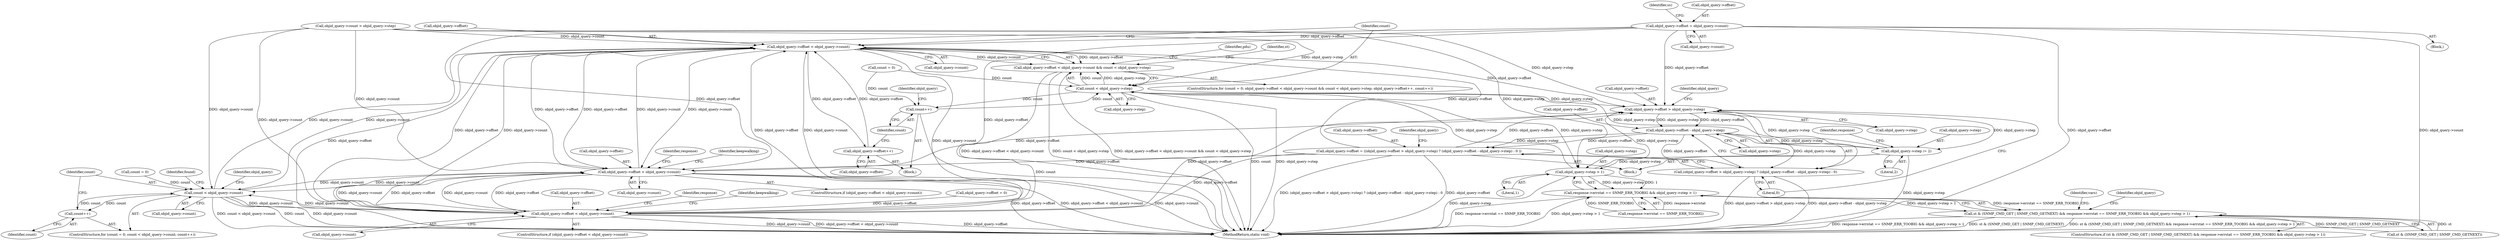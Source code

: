 digraph "0_php_cab1c3b3708eead315e033359d07049b23b147a3_5@pointer" {
"1000188" [label="(Call,objid_query->offset = objid_query->count)"];
"1000326" [label="(Call,objid_query->offset < objid_query->count)"];
"1000325" [label="(Call,objid_query->offset < objid_query->count && count < objid_query->step)"];
"1000339" [label="(Call,objid_query->offset++)"];
"1000482" [label="(Call,objid_query->offset < objid_query->count)"];
"1000652" [label="(Call,count < objid_query->count)"];
"1000657" [label="(Call,count++)"];
"1000928" [label="(Call,objid_query->offset < objid_query->count)"];
"1001035" [label="(Call,objid_query->offset > objid_query->step)"];
"1001042" [label="(Call,objid_query->offset - objid_query->step)"];
"1001030" [label="(Call,objid_query->offset = ((objid_query->offset > objid_query->step) ? (objid_query->offset - objid_query->step) : 0 ))"];
"1001034" [label="(Call,(objid_query->offset > objid_query->step) ? (objid_query->offset - objid_query->step) : 0)"];
"1001050" [label="(Call,objid_query->step /= 2)"];
"1000333" [label="(Call,count < objid_query->step)"];
"1000343" [label="(Call,count++)"];
"1001024" [label="(Call,objid_query->step > 1)"];
"1001018" [label="(Call,response->errstat == SNMP_ERR_TOOBIG && objid_query->step > 1)"];
"1001012" [label="(Call,st & (SNMP_CMD_GET | SNMP_CMD_GETNEXT) && response->errstat == SNMP_ERR_TOOBIG && objid_query->step > 1)"];
"1001035" [label="(Call,objid_query->offset > objid_query->step)"];
"1000653" [label="(Identifier,count)"];
"1000343" [label="(Call,count++)"];
"1000328" [label="(Identifier,objid_query)"];
"1001049" [label="(Literal,0)"];
"1001029" [label="(Block,)"];
"1000648" [label="(ControlStructure,for (count = 0; count < objid_query->count; count++))"];
"1001152" [label="(Identifier,response)"];
"1000937" [label="(Identifier,keepwalking)"];
"1001039" [label="(Call,objid_query->step)"];
"1000603" [label="(Call,objid_query->offset = 0)"];
"1000666" [label="(Identifier,objid_query)"];
"1000482" [label="(Call,objid_query->offset < objid_query->count)"];
"1000321" [label="(ControlStructure,for (count = 0; objid_query->offset < objid_query->count && count < objid_query->step; objid_query->offset++, count++))"];
"1001025" [label="(Call,objid_query->step)"];
"1001024" [label="(Call,objid_query->step > 1)"];
"1001011" [label="(ControlStructure,if (st & (SNMP_CMD_GET | SNMP_CMD_GETNEXT) && response->errstat == SNMP_ERR_TOOBIG && objid_query->step > 1))"];
"1000218" [label="(Call,objid_query->count > objid_query->step)"];
"1000658" [label="(Identifier,count)"];
"1001034" [label="(Call,(objid_query->offset > objid_query->step) ? (objid_query->offset - objid_query->step) : 0)"];
"1001056" [label="(Identifier,response)"];
"1000322" [label="(Call,count = 0)"];
"1000446" [label="(Identifier,pdu)"];
"1000192" [label="(Call,objid_query->count)"];
"1000327" [label="(Call,objid_query->offset)"];
"1000654" [label="(Call,objid_query->count)"];
"1000932" [label="(Call,objid_query->count)"];
"1000481" [label="(ControlStructure,if (objid_query->offset < objid_query->count))"];
"1001012" [label="(Call,st & (SNMP_CMD_GET | SNMP_CMD_GETNEXT) && response->errstat == SNMP_ERR_TOOBIG && objid_query->step > 1)"];
"1001019" [label="(Call,response->errstat == SNMP_ERR_TOOBIG)"];
"1000325" [label="(Call,objid_query->offset < objid_query->count && count < objid_query->step)"];
"1001062" [label="(Identifier,vars)"];
"1000929" [label="(Call,objid_query->offset)"];
"1001051" [label="(Call,objid_query->step)"];
"1001158" [label="(MethodReturn,static void)"];
"1000495" [label="(Identifier,response)"];
"1000649" [label="(Call,count = 0)"];
"1000198" [label="(Identifier,ss)"];
"1001013" [label="(Call,st & (SNMP_CMD_GET | SNMP_CMD_GETNEXT))"];
"1000348" [label="(Identifier,st)"];
"1000344" [label="(Identifier,count)"];
"1000338" [label="(Block,)"];
"1000657" [label="(Call,count++)"];
"1000491" [label="(Identifier,keepwalking)"];
"1001031" [label="(Call,objid_query->offset)"];
"1001030" [label="(Call,objid_query->offset = ((objid_query->offset > objid_query->step) ? (objid_query->offset - objid_query->step) : 0 ))"];
"1000486" [label="(Call,objid_query->count)"];
"1000335" [label="(Call,objid_query->step)"];
"1001043" [label="(Call,objid_query->offset)"];
"1000330" [label="(Call,objid_query->count)"];
"1001018" [label="(Call,response->errstat == SNMP_ERR_TOOBIG && objid_query->step > 1)"];
"1001052" [label="(Identifier,objid_query)"];
"1000928" [label="(Call,objid_query->offset < objid_query->count)"];
"1001044" [label="(Identifier,objid_query)"];
"1000326" [label="(Call,objid_query->offset < objid_query->count)"];
"1000652" [label="(Call,count < objid_query->count)"];
"1000334" [label="(Identifier,count)"];
"1000339" [label="(Call,objid_query->offset++)"];
"1000927" [label="(ControlStructure,if (objid_query->offset < objid_query->count))"];
"1001054" [label="(Literal,2)"];
"1001032" [label="(Identifier,objid_query)"];
"1000340" [label="(Call,objid_query->offset)"];
"1000483" [label="(Call,objid_query->offset)"];
"1000188" [label="(Call,objid_query->offset = objid_query->count)"];
"1001050" [label="(Call,objid_query->step /= 2)"];
"1000155" [label="(Block,)"];
"1001046" [label="(Call,objid_query->step)"];
"1001028" [label="(Literal,1)"];
"1001042" [label="(Call,objid_query->offset - objid_query->step)"];
"1000189" [label="(Call,objid_query->offset)"];
"1000333" [label="(Call,count < objid_query->step)"];
"1000711" [label="(Identifier,found)"];
"1001036" [label="(Call,objid_query->offset)"];
"1000188" -> "1000155"  [label="AST: "];
"1000188" -> "1000192"  [label="CFG: "];
"1000189" -> "1000188"  [label="AST: "];
"1000192" -> "1000188"  [label="AST: "];
"1000198" -> "1000188"  [label="CFG: "];
"1000188" -> "1001158"  [label="DDG: objid_query->offset"];
"1000188" -> "1001158"  [label="DDG: objid_query->count"];
"1000188" -> "1000326"  [label="DDG: objid_query->offset"];
"1000188" -> "1000482"  [label="DDG: objid_query->offset"];
"1000188" -> "1000928"  [label="DDG: objid_query->offset"];
"1000188" -> "1001035"  [label="DDG: objid_query->offset"];
"1000326" -> "1000325"  [label="AST: "];
"1000326" -> "1000330"  [label="CFG: "];
"1000327" -> "1000326"  [label="AST: "];
"1000330" -> "1000326"  [label="AST: "];
"1000334" -> "1000326"  [label="CFG: "];
"1000325" -> "1000326"  [label="CFG: "];
"1000326" -> "1001158"  [label="DDG: objid_query->count"];
"1000326" -> "1001158"  [label="DDG: objid_query->offset"];
"1000326" -> "1000325"  [label="DDG: objid_query->offset"];
"1000326" -> "1000325"  [label="DDG: objid_query->count"];
"1000928" -> "1000326"  [label="DDG: objid_query->offset"];
"1000928" -> "1000326"  [label="DDG: objid_query->count"];
"1000339" -> "1000326"  [label="DDG: objid_query->offset"];
"1001030" -> "1000326"  [label="DDG: objid_query->offset"];
"1000482" -> "1000326"  [label="DDG: objid_query->offset"];
"1000482" -> "1000326"  [label="DDG: objid_query->count"];
"1000218" -> "1000326"  [label="DDG: objid_query->count"];
"1000652" -> "1000326"  [label="DDG: objid_query->count"];
"1000326" -> "1000339"  [label="DDG: objid_query->offset"];
"1000326" -> "1000482"  [label="DDG: objid_query->offset"];
"1000326" -> "1000482"  [label="DDG: objid_query->count"];
"1000326" -> "1000652"  [label="DDG: objid_query->count"];
"1000326" -> "1000928"  [label="DDG: objid_query->offset"];
"1000326" -> "1000928"  [label="DDG: objid_query->count"];
"1000326" -> "1001035"  [label="DDG: objid_query->offset"];
"1000325" -> "1000321"  [label="AST: "];
"1000325" -> "1000333"  [label="CFG: "];
"1000333" -> "1000325"  [label="AST: "];
"1000348" -> "1000325"  [label="CFG: "];
"1000446" -> "1000325"  [label="CFG: "];
"1000325" -> "1001158"  [label="DDG: objid_query->offset < objid_query->count"];
"1000325" -> "1001158"  [label="DDG: count < objid_query->step"];
"1000325" -> "1001158"  [label="DDG: objid_query->offset < objid_query->count && count < objid_query->step"];
"1000333" -> "1000325"  [label="DDG: count"];
"1000333" -> "1000325"  [label="DDG: objid_query->step"];
"1000339" -> "1000338"  [label="AST: "];
"1000339" -> "1000340"  [label="CFG: "];
"1000340" -> "1000339"  [label="AST: "];
"1000344" -> "1000339"  [label="CFG: "];
"1000482" -> "1000481"  [label="AST: "];
"1000482" -> "1000486"  [label="CFG: "];
"1000483" -> "1000482"  [label="AST: "];
"1000486" -> "1000482"  [label="AST: "];
"1000491" -> "1000482"  [label="CFG: "];
"1000495" -> "1000482"  [label="CFG: "];
"1000482" -> "1001158"  [label="DDG: objid_query->count"];
"1000482" -> "1001158"  [label="DDG: objid_query->offset"];
"1000482" -> "1001158"  [label="DDG: objid_query->offset < objid_query->count"];
"1000928" -> "1000482"  [label="DDG: objid_query->offset"];
"1000928" -> "1000482"  [label="DDG: objid_query->count"];
"1001030" -> "1000482"  [label="DDG: objid_query->offset"];
"1000218" -> "1000482"  [label="DDG: objid_query->count"];
"1000652" -> "1000482"  [label="DDG: objid_query->count"];
"1000482" -> "1000652"  [label="DDG: objid_query->count"];
"1000482" -> "1000928"  [label="DDG: objid_query->offset"];
"1000482" -> "1000928"  [label="DDG: objid_query->count"];
"1000482" -> "1001035"  [label="DDG: objid_query->offset"];
"1000652" -> "1000648"  [label="AST: "];
"1000652" -> "1000654"  [label="CFG: "];
"1000653" -> "1000652"  [label="AST: "];
"1000654" -> "1000652"  [label="AST: "];
"1000666" -> "1000652"  [label="CFG: "];
"1000711" -> "1000652"  [label="CFG: "];
"1000652" -> "1001158"  [label="DDG: count < objid_query->count"];
"1000652" -> "1001158"  [label="DDG: count"];
"1000652" -> "1001158"  [label="DDG: objid_query->count"];
"1000649" -> "1000652"  [label="DDG: count"];
"1000657" -> "1000652"  [label="DDG: count"];
"1000218" -> "1000652"  [label="DDG: objid_query->count"];
"1000928" -> "1000652"  [label="DDG: objid_query->count"];
"1000652" -> "1000657"  [label="DDG: count"];
"1000652" -> "1000928"  [label="DDG: objid_query->count"];
"1000657" -> "1000648"  [label="AST: "];
"1000657" -> "1000658"  [label="CFG: "];
"1000658" -> "1000657"  [label="AST: "];
"1000653" -> "1000657"  [label="CFG: "];
"1000928" -> "1000927"  [label="AST: "];
"1000928" -> "1000932"  [label="CFG: "];
"1000929" -> "1000928"  [label="AST: "];
"1000932" -> "1000928"  [label="AST: "];
"1000937" -> "1000928"  [label="CFG: "];
"1001152" -> "1000928"  [label="CFG: "];
"1000928" -> "1001158"  [label="DDG: objid_query->offset"];
"1000928" -> "1001158"  [label="DDG: objid_query->count"];
"1000928" -> "1001158"  [label="DDG: objid_query->offset < objid_query->count"];
"1000603" -> "1000928"  [label="DDG: objid_query->offset"];
"1001030" -> "1000928"  [label="DDG: objid_query->offset"];
"1000218" -> "1000928"  [label="DDG: objid_query->count"];
"1000928" -> "1001035"  [label="DDG: objid_query->offset"];
"1001035" -> "1001034"  [label="AST: "];
"1001035" -> "1001039"  [label="CFG: "];
"1001036" -> "1001035"  [label="AST: "];
"1001039" -> "1001035"  [label="AST: "];
"1001044" -> "1001035"  [label="CFG: "];
"1001049" -> "1001035"  [label="CFG: "];
"1001030" -> "1001035"  [label="DDG: objid_query->offset"];
"1001050" -> "1001035"  [label="DDG: objid_query->step"];
"1000218" -> "1001035"  [label="DDG: objid_query->step"];
"1000333" -> "1001035"  [label="DDG: objid_query->step"];
"1001024" -> "1001035"  [label="DDG: objid_query->step"];
"1001035" -> "1001042"  [label="DDG: objid_query->offset"];
"1001035" -> "1001042"  [label="DDG: objid_query->step"];
"1001035" -> "1001050"  [label="DDG: objid_query->step"];
"1001042" -> "1001034"  [label="AST: "];
"1001042" -> "1001046"  [label="CFG: "];
"1001043" -> "1001042"  [label="AST: "];
"1001046" -> "1001042"  [label="AST: "];
"1001034" -> "1001042"  [label="CFG: "];
"1001042" -> "1001030"  [label="DDG: objid_query->offset"];
"1001042" -> "1001030"  [label="DDG: objid_query->step"];
"1001042" -> "1001034"  [label="DDG: objid_query->offset"];
"1001042" -> "1001034"  [label="DDG: objid_query->step"];
"1001042" -> "1001050"  [label="DDG: objid_query->step"];
"1001030" -> "1001029"  [label="AST: "];
"1001030" -> "1001034"  [label="CFG: "];
"1001031" -> "1001030"  [label="AST: "];
"1001034" -> "1001030"  [label="AST: "];
"1001052" -> "1001030"  [label="CFG: "];
"1001030" -> "1001158"  [label="DDG: (objid_query->offset > objid_query->step) ? (objid_query->offset - objid_query->step) : 0"];
"1001030" -> "1001158"  [label="DDG: objid_query->offset"];
"1001034" -> "1001049"  [label="CFG: "];
"1001049" -> "1001034"  [label="AST: "];
"1001034" -> "1001158"  [label="DDG: objid_query->offset - objid_query->step"];
"1001034" -> "1001158"  [label="DDG: objid_query->offset > objid_query->step"];
"1001050" -> "1001029"  [label="AST: "];
"1001050" -> "1001054"  [label="CFG: "];
"1001051" -> "1001050"  [label="AST: "];
"1001054" -> "1001050"  [label="AST: "];
"1001056" -> "1001050"  [label="CFG: "];
"1001050" -> "1001158"  [label="DDG: objid_query->step"];
"1001050" -> "1000333"  [label="DDG: objid_query->step"];
"1001050" -> "1001024"  [label="DDG: objid_query->step"];
"1000333" -> "1000335"  [label="CFG: "];
"1000334" -> "1000333"  [label="AST: "];
"1000335" -> "1000333"  [label="AST: "];
"1000333" -> "1001158"  [label="DDG: count"];
"1000333" -> "1001158"  [label="DDG: objid_query->step"];
"1000343" -> "1000333"  [label="DDG: count"];
"1000322" -> "1000333"  [label="DDG: count"];
"1000218" -> "1000333"  [label="DDG: objid_query->step"];
"1001024" -> "1000333"  [label="DDG: objid_query->step"];
"1000333" -> "1000343"  [label="DDG: count"];
"1000333" -> "1001024"  [label="DDG: objid_query->step"];
"1000343" -> "1000338"  [label="AST: "];
"1000343" -> "1000344"  [label="CFG: "];
"1000344" -> "1000343"  [label="AST: "];
"1000328" -> "1000343"  [label="CFG: "];
"1000343" -> "1001158"  [label="DDG: count"];
"1000322" -> "1000343"  [label="DDG: count"];
"1001024" -> "1001018"  [label="AST: "];
"1001024" -> "1001028"  [label="CFG: "];
"1001025" -> "1001024"  [label="AST: "];
"1001028" -> "1001024"  [label="AST: "];
"1001018" -> "1001024"  [label="CFG: "];
"1001024" -> "1001158"  [label="DDG: objid_query->step"];
"1001024" -> "1001018"  [label="DDG: objid_query->step"];
"1001024" -> "1001018"  [label="DDG: 1"];
"1000218" -> "1001024"  [label="DDG: objid_query->step"];
"1001018" -> "1001012"  [label="AST: "];
"1001018" -> "1001019"  [label="CFG: "];
"1001019" -> "1001018"  [label="AST: "];
"1001012" -> "1001018"  [label="CFG: "];
"1001018" -> "1001158"  [label="DDG: objid_query->step > 1"];
"1001018" -> "1001158"  [label="DDG: response->errstat == SNMP_ERR_TOOBIG"];
"1001018" -> "1001012"  [label="DDG: response->errstat == SNMP_ERR_TOOBIG"];
"1001018" -> "1001012"  [label="DDG: objid_query->step > 1"];
"1001019" -> "1001018"  [label="DDG: response->errstat"];
"1001019" -> "1001018"  [label="DDG: SNMP_ERR_TOOBIG"];
"1001012" -> "1001011"  [label="AST: "];
"1001012" -> "1001013"  [label="CFG: "];
"1001013" -> "1001012"  [label="AST: "];
"1001032" -> "1001012"  [label="CFG: "];
"1001062" -> "1001012"  [label="CFG: "];
"1001012" -> "1001158"  [label="DDG: st & (SNMP_CMD_GET | SNMP_CMD_GETNEXT) && response->errstat == SNMP_ERR_TOOBIG && objid_query->step > 1"];
"1001012" -> "1001158"  [label="DDG: response->errstat == SNMP_ERR_TOOBIG && objid_query->step > 1"];
"1001012" -> "1001158"  [label="DDG: st & (SNMP_CMD_GET | SNMP_CMD_GETNEXT)"];
"1001013" -> "1001012"  [label="DDG: st"];
"1001013" -> "1001012"  [label="DDG: SNMP_CMD_GET | SNMP_CMD_GETNEXT"];
}
